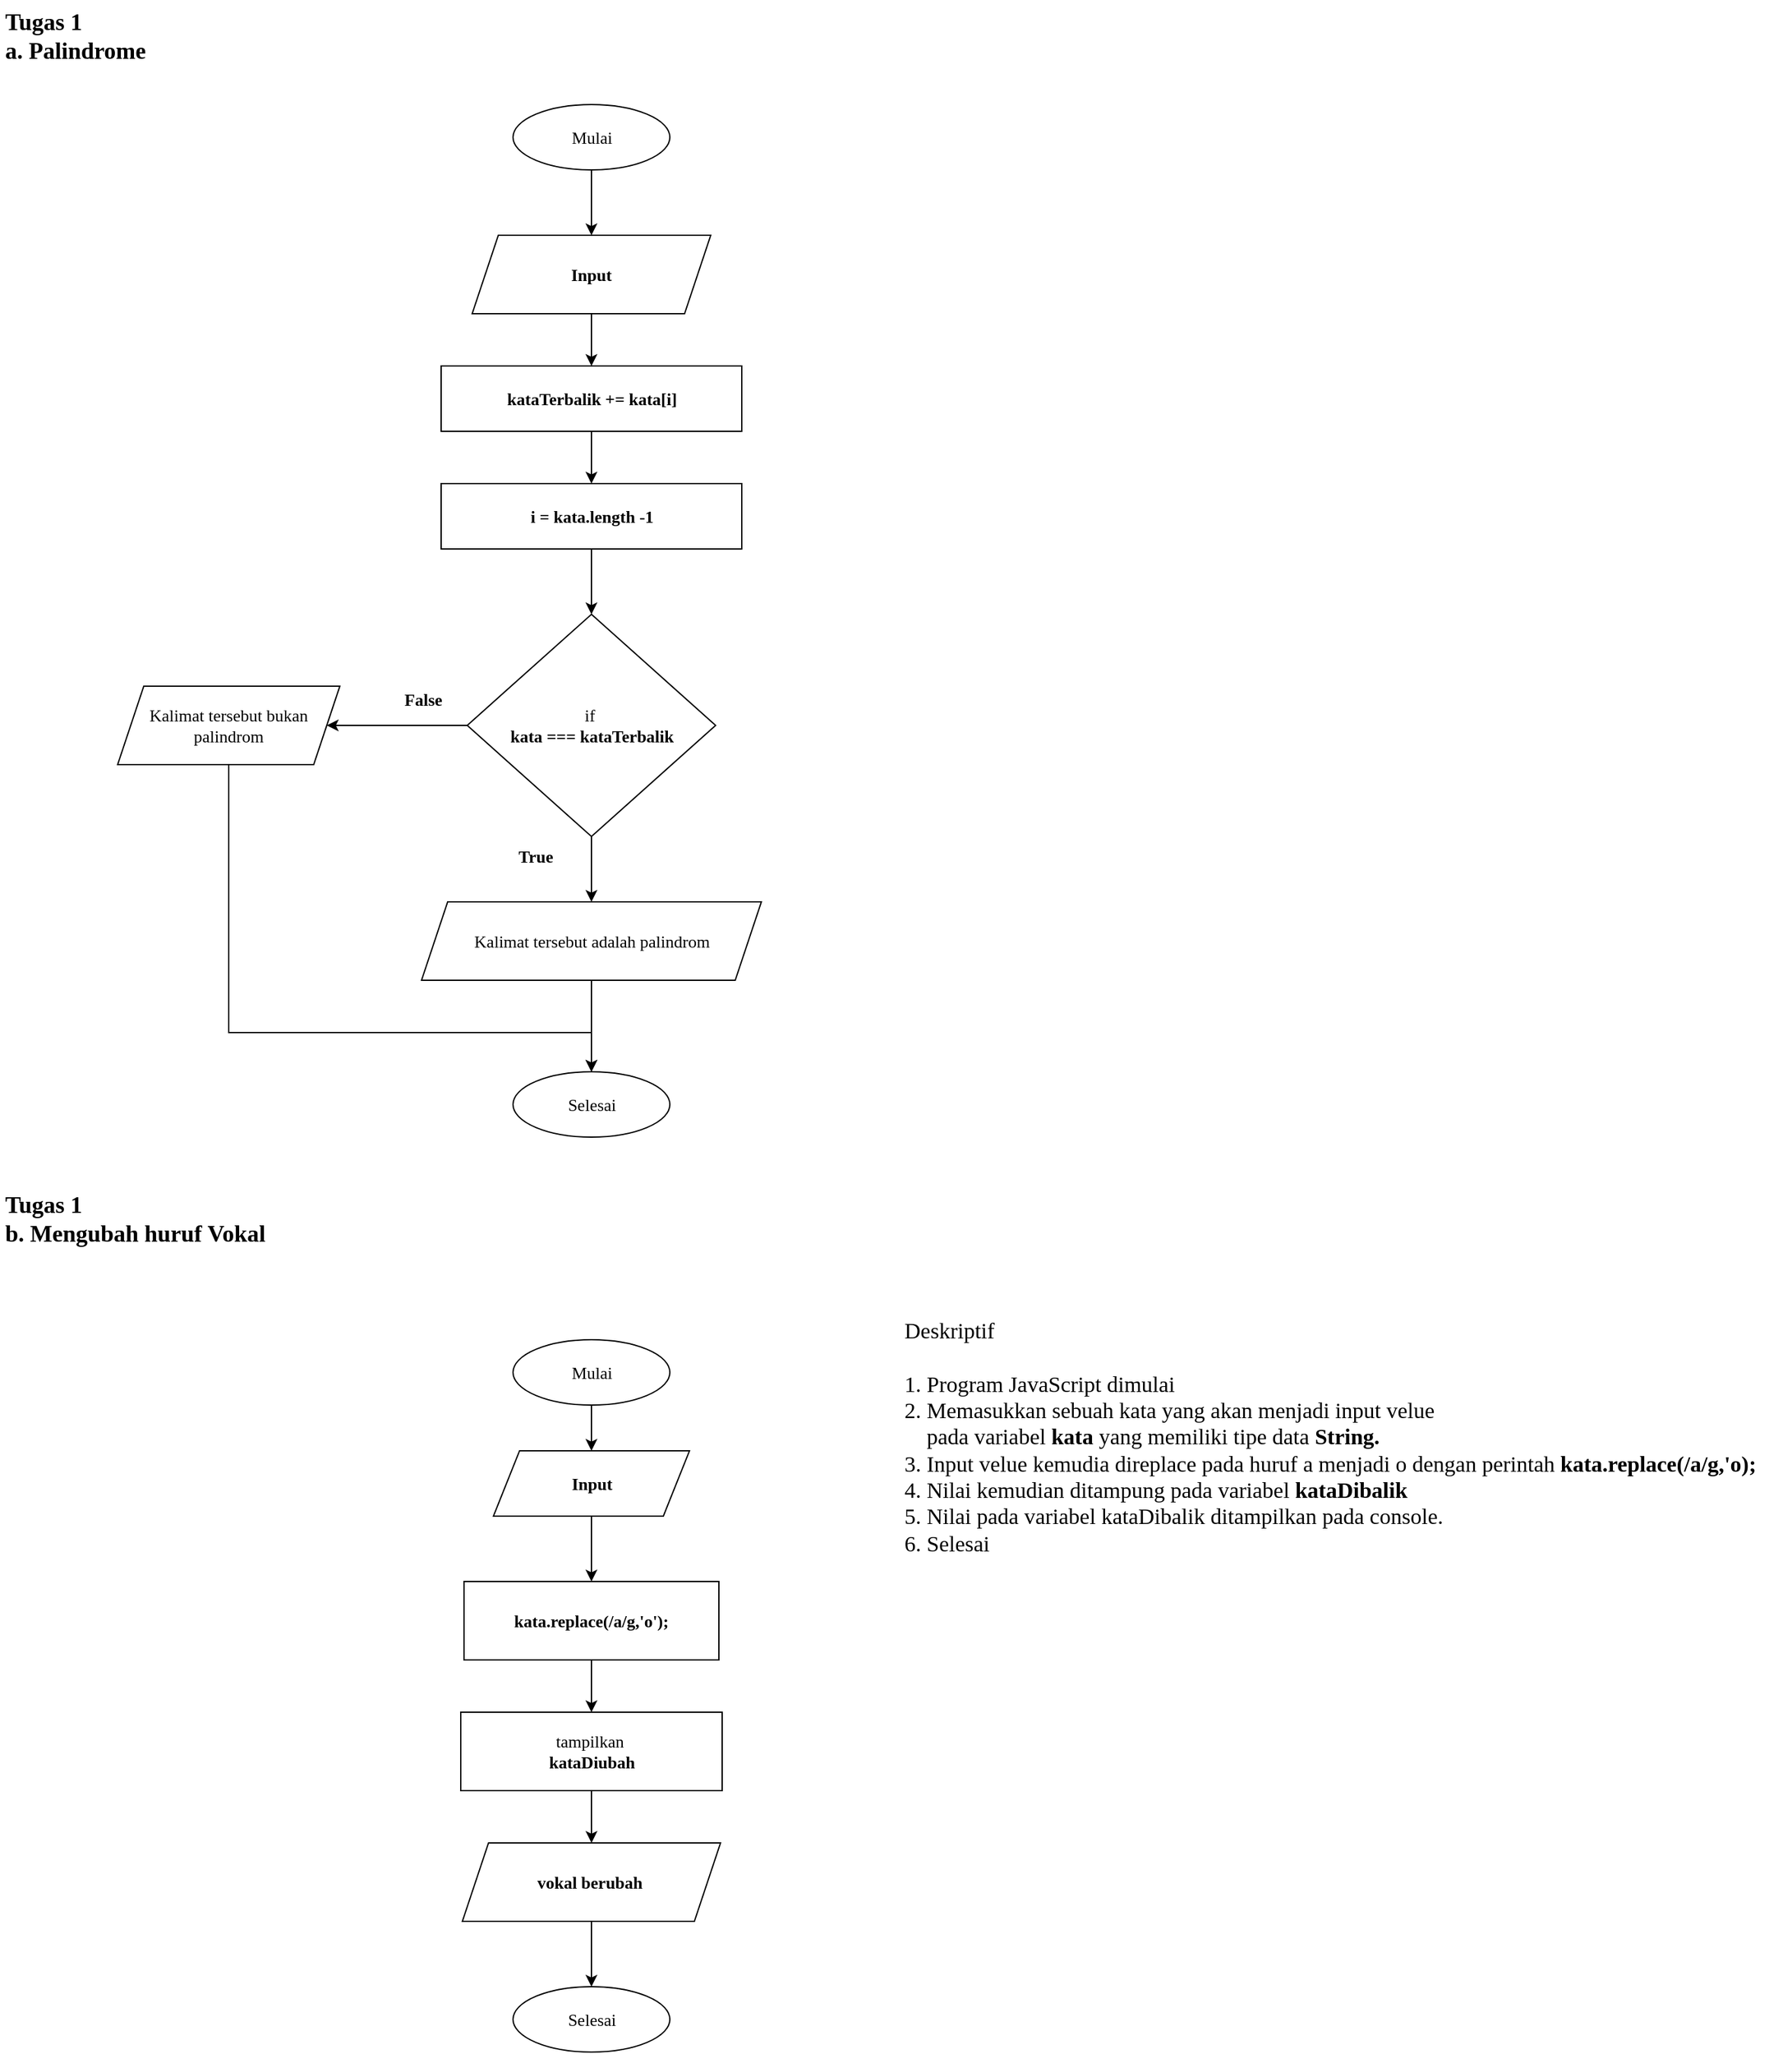 <mxfile version="21.0.8" type="device"><diagram id="0Fw3hVAGdxkyqEe0KPEd" name="Page-1"><mxGraphModel dx="2872" dy="6074" grid="1" gridSize="10" guides="1" tooltips="1" connect="1" arrows="1" fold="1" page="0" pageScale="1" pageWidth="1169" pageHeight="827" math="0" shadow="0"><root><mxCell id="0"/><mxCell id="1" parent="0"/><mxCell id="0DlHWMxKrFPFPkxRDxQ0-35" value="&lt;font style=&quot;font-size: 18px;&quot;&gt;Tugas 1&lt;br&gt;a. Palindrome&lt;/font&gt;" style="text;html=1;align=left;verticalAlign=middle;resizable=0;points=[];autosize=1;strokeColor=none;fillColor=none;fontSize=13;fontFamily=Times New Roman;fontStyle=1;spacingTop=0;spacing=4;spacingBottom=-5;" parent="1" vertex="1"><mxGeometry x="-1840" y="-5520" width="140" height="50" as="geometry"/></mxCell><mxCell id="0DlHWMxKrFPFPkxRDxQ0-36" value="&lt;font style=&quot;font-size: 18px;&quot;&gt;Tugas 1&lt;br&gt;b. Mengubah huruf Vokal&lt;br&gt;&lt;/font&gt;" style="text;html=1;align=left;verticalAlign=middle;resizable=0;points=[];autosize=1;strokeColor=none;fillColor=none;fontSize=13;fontFamily=Times New Roman;fontStyle=1;spacingTop=0;spacing=4;spacingBottom=-5;" parent="1" vertex="1"><mxGeometry x="-1840" y="-4615" width="230" height="50" as="geometry"/></mxCell><mxCell id="YHUU9fLYxlDeYVrRPPZ9-14" style="edgeStyle=orthogonalEdgeStyle;rounded=0;orthogonalLoop=1;jettySize=auto;html=1;exitX=0.5;exitY=1;exitDx=0;exitDy=0;" edge="1" parent="1" source="0DlHWMxKrFPFPkxRDxQ0-37" target="0DlHWMxKrFPFPkxRDxQ0-40"><mxGeometry relative="1" as="geometry"/></mxCell><mxCell id="0DlHWMxKrFPFPkxRDxQ0-37" value="Mulai" style="ellipse;whiteSpace=wrap;html=1;fontFamily=Times New Roman;fontSize=13;" parent="1" vertex="1"><mxGeometry x="-1447.5" y="-4495" width="120" height="50" as="geometry"/></mxCell><mxCell id="YHUU9fLYxlDeYVrRPPZ9-18" style="edgeStyle=orthogonalEdgeStyle;rounded=0;orthogonalLoop=1;jettySize=auto;html=1;exitX=0.5;exitY=1;exitDx=0;exitDy=0;entryX=0.5;entryY=0;entryDx=0;entryDy=0;" edge="1" parent="1" source="0DlHWMxKrFPFPkxRDxQ0-38" target="0DlHWMxKrFPFPkxRDxQ0-45"><mxGeometry relative="1" as="geometry"/></mxCell><mxCell id="0DlHWMxKrFPFPkxRDxQ0-38" value="&lt;b style=&quot;border-color: var(--border-color);&quot;&gt;kata.replace(/a/g,'o');&lt;/b&gt;" style="rounded=0;whiteSpace=wrap;html=1;fontFamily=Times New Roman;fontSize=13;" parent="1" vertex="1"><mxGeometry x="-1485" y="-4310" width="195" height="60" as="geometry"/></mxCell><mxCell id="YHUU9fLYxlDeYVrRPPZ9-15" style="edgeStyle=orthogonalEdgeStyle;rounded=0;orthogonalLoop=1;jettySize=auto;html=1;exitX=0.5;exitY=1;exitDx=0;exitDy=0;entryX=0.5;entryY=0;entryDx=0;entryDy=0;" edge="1" parent="1" source="0DlHWMxKrFPFPkxRDxQ0-40" target="0DlHWMxKrFPFPkxRDxQ0-38"><mxGeometry relative="1" as="geometry"/></mxCell><mxCell id="0DlHWMxKrFPFPkxRDxQ0-40" value="&lt;b&gt;Input&lt;/b&gt;" style="shape=parallelogram;perimeter=parallelogramPerimeter;whiteSpace=wrap;html=1;fixedSize=1;fontFamily=Times New Roman;fontSize=13;" parent="1" vertex="1"><mxGeometry x="-1462.5" y="-4410" width="150" height="50" as="geometry"/></mxCell><mxCell id="YHUU9fLYxlDeYVrRPPZ9-16" style="edgeStyle=orthogonalEdgeStyle;rounded=0;orthogonalLoop=1;jettySize=auto;html=1;exitX=0.5;exitY=1;exitDx=0;exitDy=0;entryX=0.5;entryY=0;entryDx=0;entryDy=0;" edge="1" parent="1" source="0DlHWMxKrFPFPkxRDxQ0-42" target="0DlHWMxKrFPFPkxRDxQ0-47"><mxGeometry relative="1" as="geometry"/></mxCell><mxCell id="0DlHWMxKrFPFPkxRDxQ0-42" value="&lt;b&gt;vokal berubah&amp;nbsp;&lt;/b&gt;" style="shape=parallelogram;perimeter=parallelogramPerimeter;whiteSpace=wrap;html=1;fixedSize=1;fontFamily=Times New Roman;fontSize=13;" parent="1" vertex="1"><mxGeometry x="-1486.25" y="-4110" width="197.5" height="60" as="geometry"/></mxCell><mxCell id="YHUU9fLYxlDeYVrRPPZ9-19" style="edgeStyle=orthogonalEdgeStyle;rounded=0;orthogonalLoop=1;jettySize=auto;html=1;exitX=0.5;exitY=1;exitDx=0;exitDy=0;" edge="1" parent="1" source="0DlHWMxKrFPFPkxRDxQ0-45" target="0DlHWMxKrFPFPkxRDxQ0-42"><mxGeometry relative="1" as="geometry"/></mxCell><mxCell id="0DlHWMxKrFPFPkxRDxQ0-45" value="tampilkan&amp;nbsp;&lt;br&gt;&lt;b&gt;kataDiubah&lt;/b&gt;" style="rounded=0;whiteSpace=wrap;html=1;fontFamily=Times New Roman;fontSize=13;" parent="1" vertex="1"><mxGeometry x="-1487.5" y="-4210" width="200" height="60" as="geometry"/></mxCell><mxCell id="0DlHWMxKrFPFPkxRDxQ0-50" value="&lt;font style=&quot;font-size: 17px;&quot;&gt;Deskriptif&lt;br&gt;&lt;br&gt;1. Program JavaScript dimulai&lt;br&gt;2. Memasukkan sebuah kata yang akan menjadi input velue&lt;br&gt;&amp;nbsp; &amp;nbsp; pada variabel &lt;b&gt;kata&amp;nbsp;&lt;/b&gt;yang memiliki tipe data &lt;b&gt;String.&lt;/b&gt;&lt;br&gt;3. Input velue kemudia direplace pada huruf a menjadi o dengan perintah&amp;nbsp;&lt;b style=&quot;text-align: center;&quot;&gt;kata.replace(/a/g,'o);&lt;/b&gt;&lt;br&gt;4. Nilai kemudian ditampung pada variabel &lt;b&gt;kataDibalik&lt;/b&gt;&lt;br&gt;5. Nilai pada variabel kataDibalik ditampilkan pada console.&lt;br&gt;6. Selesai&lt;/font&gt;" style="text;html=1;align=left;verticalAlign=middle;resizable=0;points=[];autosize=1;strokeColor=none;fillColor=none;fontSize=13;fontFamily=Times New Roman;" parent="1" vertex="1"><mxGeometry x="-1150" y="-4520" width="680" height="200" as="geometry"/></mxCell><mxCell id="0DlHWMxKrFPFPkxRDxQ0-47" value="Selesai" style="ellipse;whiteSpace=wrap;html=1;fontFamily=Times New Roman;fontSize=13;" parent="1" vertex="1"><mxGeometry x="-1447.5" y="-4000" width="120" height="50" as="geometry"/></mxCell><mxCell id="YHUU9fLYxlDeYVrRPPZ9-3" style="edgeStyle=orthogonalEdgeStyle;rounded=0;orthogonalLoop=1;jettySize=auto;html=1;exitX=0.5;exitY=1;exitDx=0;exitDy=0;entryX=0.5;entryY=0;entryDx=0;entryDy=0;" edge="1" parent="1" source="Y1Y-vli4Z5E5kG9yDy6S-52" target="Y1Y-vli4Z5E5kG9yDy6S-61"><mxGeometry relative="1" as="geometry"/></mxCell><mxCell id="Y1Y-vli4Z5E5kG9yDy6S-52" value="Mulai" style="ellipse;whiteSpace=wrap;html=1;fontFamily=Times New Roman;fontSize=13;" parent="1" vertex="1"><mxGeometry x="-1447.5" y="-5440" width="120" height="50" as="geometry"/></mxCell><mxCell id="YHUU9fLYxlDeYVrRPPZ9-13" style="edgeStyle=orthogonalEdgeStyle;rounded=0;orthogonalLoop=1;jettySize=auto;html=1;exitX=0.5;exitY=1;exitDx=0;exitDy=0;entryX=0.5;entryY=0;entryDx=0;entryDy=0;" edge="1" parent="1" source="Y1Y-vli4Z5E5kG9yDy6S-54" target="Y1Y-vli4Z5E5kG9yDy6S-68"><mxGeometry relative="1" as="geometry"><Array as="points"><mxPoint x="-1665" y="-4730"/><mxPoint x="-1387" y="-4730"/></Array></mxGeometry></mxCell><mxCell id="Y1Y-vli4Z5E5kG9yDy6S-54" value="Kalimat tersebut bukan palindrom" style="shape=parallelogram;perimeter=parallelogramPerimeter;whiteSpace=wrap;html=1;fixedSize=1;fontFamily=Times New Roman;fontSize=13;" parent="1" vertex="1"><mxGeometry x="-1750" y="-4995" width="170" height="60" as="geometry"/></mxCell><mxCell id="YHUU9fLYxlDeYVrRPPZ9-5" style="edgeStyle=orthogonalEdgeStyle;rounded=0;orthogonalLoop=1;jettySize=auto;html=1;exitX=0.5;exitY=1;exitDx=0;exitDy=0;entryX=0.5;entryY=0;entryDx=0;entryDy=0;" edge="1" parent="1" source="Y1Y-vli4Z5E5kG9yDy6S-56" target="YHUU9fLYxlDeYVrRPPZ9-1"><mxGeometry relative="1" as="geometry"/></mxCell><mxCell id="Y1Y-vli4Z5E5kG9yDy6S-56" value="&lt;b style=&quot;border-color: var(--border-color);&quot;&gt;kataTerbalik += kata[i]&lt;/b&gt;" style="rounded=0;whiteSpace=wrap;html=1;fontFamily=Times New Roman;fontSize=13;" parent="1" vertex="1"><mxGeometry x="-1502.5" y="-5240" width="230" height="50" as="geometry"/></mxCell><mxCell id="YHUU9fLYxlDeYVrRPPZ9-8" style="edgeStyle=orthogonalEdgeStyle;rounded=0;orthogonalLoop=1;jettySize=auto;html=1;exitX=0;exitY=0.5;exitDx=0;exitDy=0;entryX=1;entryY=0.5;entryDx=0;entryDy=0;" edge="1" parent="1" source="Y1Y-vli4Z5E5kG9yDy6S-59" target="Y1Y-vli4Z5E5kG9yDy6S-54"><mxGeometry relative="1" as="geometry"/></mxCell><mxCell id="YHUU9fLYxlDeYVrRPPZ9-10" style="edgeStyle=orthogonalEdgeStyle;rounded=0;orthogonalLoop=1;jettySize=auto;html=1;exitX=0.5;exitY=1;exitDx=0;exitDy=0;entryX=0.5;entryY=0;entryDx=0;entryDy=0;" edge="1" parent="1" source="Y1Y-vli4Z5E5kG9yDy6S-59" target="YHUU9fLYxlDeYVrRPPZ9-2"><mxGeometry relative="1" as="geometry"/></mxCell><mxCell id="Y1Y-vli4Z5E5kG9yDy6S-59" value="if&amp;nbsp;&lt;br&gt;&lt;b&gt;kata === kataTerbalik&lt;/b&gt;" style="rhombus;whiteSpace=wrap;html=1;fontFamily=Times New Roman;fontSize=13;" parent="1" vertex="1"><mxGeometry x="-1482.5" y="-5050" width="190" height="170" as="geometry"/></mxCell><mxCell id="YHUU9fLYxlDeYVrRPPZ9-4" style="edgeStyle=orthogonalEdgeStyle;rounded=0;orthogonalLoop=1;jettySize=auto;html=1;exitX=0.5;exitY=1;exitDx=0;exitDy=0;entryX=0.5;entryY=0;entryDx=0;entryDy=0;" edge="1" parent="1" source="Y1Y-vli4Z5E5kG9yDy6S-61" target="Y1Y-vli4Z5E5kG9yDy6S-56"><mxGeometry relative="1" as="geometry"/></mxCell><mxCell id="Y1Y-vli4Z5E5kG9yDy6S-61" value="&lt;b&gt;Input&lt;/b&gt;" style="shape=parallelogram;perimeter=parallelogramPerimeter;whiteSpace=wrap;html=1;fixedSize=1;fontFamily=Times New Roman;fontSize=13;" parent="1" vertex="1"><mxGeometry x="-1478.75" y="-5340" width="182.5" height="60" as="geometry"/></mxCell><mxCell id="Y1Y-vli4Z5E5kG9yDy6S-64" value="&lt;b&gt;False&lt;/b&gt;" style="text;html=1;strokeColor=none;fillColor=none;align=center;verticalAlign=middle;whiteSpace=wrap;rounded=0;fontFamily=Times New Roman;fontSize=13;" parent="1" vertex="1"><mxGeometry x="-1546.25" y="-5000" width="60" height="30" as="geometry"/></mxCell><mxCell id="Y1Y-vli4Z5E5kG9yDy6S-67" value="&lt;b&gt;True&lt;/b&gt;" style="text;html=1;strokeColor=none;fillColor=none;align=center;verticalAlign=middle;whiteSpace=wrap;rounded=0;fontFamily=Times New Roman;fontSize=13;" parent="1" vertex="1"><mxGeometry x="-1460" y="-4880" width="60" height="30" as="geometry"/></mxCell><mxCell id="Y1Y-vli4Z5E5kG9yDy6S-68" value="Selesai" style="ellipse;whiteSpace=wrap;html=1;fontFamily=Times New Roman;fontSize=13;" parent="1" vertex="1"><mxGeometry x="-1447.5" y="-4700" width="120" height="50" as="geometry"/></mxCell><mxCell id="YHUU9fLYxlDeYVrRPPZ9-6" style="edgeStyle=orthogonalEdgeStyle;rounded=0;orthogonalLoop=1;jettySize=auto;html=1;exitX=0.5;exitY=1;exitDx=0;exitDy=0;entryX=0.5;entryY=0;entryDx=0;entryDy=0;" edge="1" parent="1" source="YHUU9fLYxlDeYVrRPPZ9-1" target="Y1Y-vli4Z5E5kG9yDy6S-59"><mxGeometry relative="1" as="geometry"/></mxCell><mxCell id="YHUU9fLYxlDeYVrRPPZ9-1" value="&lt;b style=&quot;border-color: var(--border-color);&quot;&gt;i = kata.length -1&lt;/b&gt;" style="rounded=0;whiteSpace=wrap;html=1;fontFamily=Times New Roman;fontSize=13;" vertex="1" parent="1"><mxGeometry x="-1502.5" y="-5150" width="230" height="50" as="geometry"/></mxCell><mxCell id="YHUU9fLYxlDeYVrRPPZ9-11" style="edgeStyle=orthogonalEdgeStyle;rounded=0;orthogonalLoop=1;jettySize=auto;html=1;exitX=0.5;exitY=1;exitDx=0;exitDy=0;" edge="1" parent="1" source="YHUU9fLYxlDeYVrRPPZ9-2" target="Y1Y-vli4Z5E5kG9yDy6S-68"><mxGeometry relative="1" as="geometry"/></mxCell><mxCell id="YHUU9fLYxlDeYVrRPPZ9-2" value="Kalimat tersebut adalah palindrom" style="shape=parallelogram;perimeter=parallelogramPerimeter;whiteSpace=wrap;html=1;fixedSize=1;fontFamily=Times New Roman;fontSize=13;" vertex="1" parent="1"><mxGeometry x="-1517.5" y="-4830" width="260" height="60" as="geometry"/></mxCell></root></mxGraphModel></diagram></mxfile>